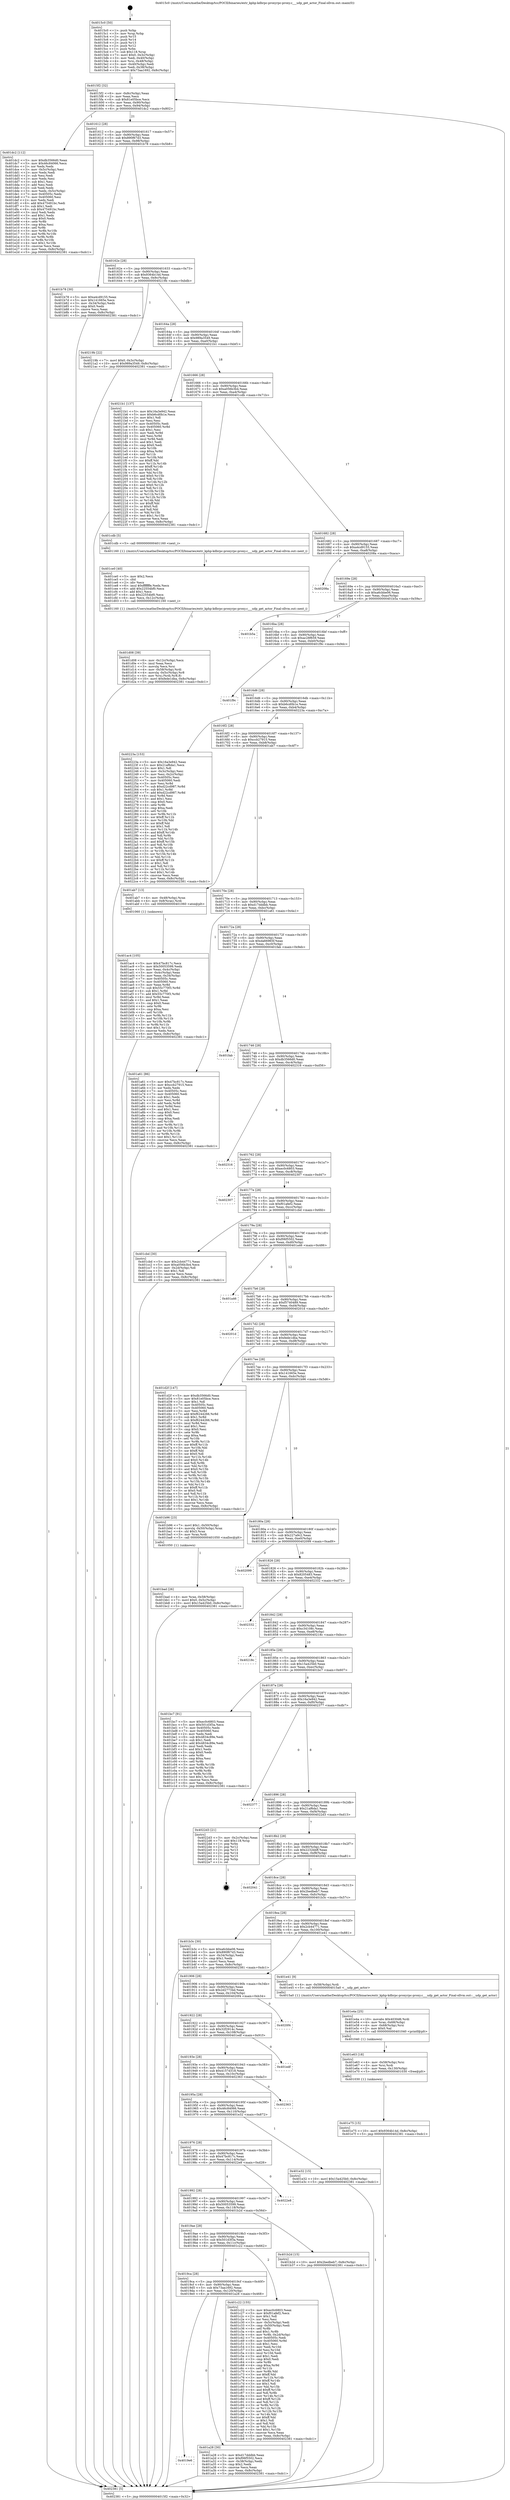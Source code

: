 digraph "0x4015c0" {
  label = "0x4015c0 (/mnt/c/Users/mathe/Desktop/tcc/POCII/binaries/extr_kphp-kdbrpc-proxyrpc-proxy.c___udp_get_actor_Final-ollvm.out::main(0))"
  labelloc = "t"
  node[shape=record]

  Entry [label="",width=0.3,height=0.3,shape=circle,fillcolor=black,style=filled]
  "0x4015f2" [label="{
     0x4015f2 [32]\l
     | [instrs]\l
     &nbsp;&nbsp;0x4015f2 \<+6\>: mov -0x8c(%rbp),%eax\l
     &nbsp;&nbsp;0x4015f8 \<+2\>: mov %eax,%ecx\l
     &nbsp;&nbsp;0x4015fa \<+6\>: sub $0x81e05bce,%ecx\l
     &nbsp;&nbsp;0x401600 \<+6\>: mov %eax,-0x90(%rbp)\l
     &nbsp;&nbsp;0x401606 \<+6\>: mov %ecx,-0x94(%rbp)\l
     &nbsp;&nbsp;0x40160c \<+6\>: je 0000000000401dc2 \<main+0x802\>\l
  }"]
  "0x401dc2" [label="{
     0x401dc2 [112]\l
     | [instrs]\l
     &nbsp;&nbsp;0x401dc2 \<+5\>: mov $0xdb3566d0,%eax\l
     &nbsp;&nbsp;0x401dc7 \<+5\>: mov $0x46c84066,%ecx\l
     &nbsp;&nbsp;0x401dcc \<+2\>: xor %edx,%edx\l
     &nbsp;&nbsp;0x401dce \<+3\>: mov -0x5c(%rbp),%esi\l
     &nbsp;&nbsp;0x401dd1 \<+2\>: mov %edx,%edi\l
     &nbsp;&nbsp;0x401dd3 \<+2\>: sub %esi,%edi\l
     &nbsp;&nbsp;0x401dd5 \<+2\>: mov %edx,%esi\l
     &nbsp;&nbsp;0x401dd7 \<+3\>: sub $0x1,%esi\l
     &nbsp;&nbsp;0x401dda \<+2\>: add %esi,%edi\l
     &nbsp;&nbsp;0x401ddc \<+2\>: sub %edi,%edx\l
     &nbsp;&nbsp;0x401dde \<+3\>: mov %edx,-0x5c(%rbp)\l
     &nbsp;&nbsp;0x401de1 \<+7\>: mov 0x40505c,%edx\l
     &nbsp;&nbsp;0x401de8 \<+7\>: mov 0x405060,%esi\l
     &nbsp;&nbsp;0x401def \<+2\>: mov %edx,%edi\l
     &nbsp;&nbsp;0x401df1 \<+6\>: add $0x475491bc,%edi\l
     &nbsp;&nbsp;0x401df7 \<+3\>: sub $0x1,%edi\l
     &nbsp;&nbsp;0x401dfa \<+6\>: sub $0x475491bc,%edi\l
     &nbsp;&nbsp;0x401e00 \<+3\>: imul %edi,%edx\l
     &nbsp;&nbsp;0x401e03 \<+3\>: and $0x1,%edx\l
     &nbsp;&nbsp;0x401e06 \<+3\>: cmp $0x0,%edx\l
     &nbsp;&nbsp;0x401e09 \<+4\>: sete %r8b\l
     &nbsp;&nbsp;0x401e0d \<+3\>: cmp $0xa,%esi\l
     &nbsp;&nbsp;0x401e10 \<+4\>: setl %r9b\l
     &nbsp;&nbsp;0x401e14 \<+3\>: mov %r8b,%r10b\l
     &nbsp;&nbsp;0x401e17 \<+3\>: and %r9b,%r10b\l
     &nbsp;&nbsp;0x401e1a \<+3\>: xor %r9b,%r8b\l
     &nbsp;&nbsp;0x401e1d \<+3\>: or %r8b,%r10b\l
     &nbsp;&nbsp;0x401e20 \<+4\>: test $0x1,%r10b\l
     &nbsp;&nbsp;0x401e24 \<+3\>: cmovne %ecx,%eax\l
     &nbsp;&nbsp;0x401e27 \<+6\>: mov %eax,-0x8c(%rbp)\l
     &nbsp;&nbsp;0x401e2d \<+5\>: jmp 0000000000402381 \<main+0xdc1\>\l
  }"]
  "0x401612" [label="{
     0x401612 [28]\l
     | [instrs]\l
     &nbsp;&nbsp;0x401612 \<+5\>: jmp 0000000000401617 \<main+0x57\>\l
     &nbsp;&nbsp;0x401617 \<+6\>: mov -0x90(%rbp),%eax\l
     &nbsp;&nbsp;0x40161d \<+5\>: sub $0x890f67d3,%eax\l
     &nbsp;&nbsp;0x401622 \<+6\>: mov %eax,-0x98(%rbp)\l
     &nbsp;&nbsp;0x401628 \<+6\>: je 0000000000401b78 \<main+0x5b8\>\l
  }"]
  Exit [label="",width=0.3,height=0.3,shape=circle,fillcolor=black,style=filled,peripheries=2]
  "0x401b78" [label="{
     0x401b78 [30]\l
     | [instrs]\l
     &nbsp;&nbsp;0x401b78 \<+5\>: mov $0xa4cd9155,%eax\l
     &nbsp;&nbsp;0x401b7d \<+5\>: mov $0x141665e,%ecx\l
     &nbsp;&nbsp;0x401b82 \<+3\>: mov -0x34(%rbp),%edx\l
     &nbsp;&nbsp;0x401b85 \<+3\>: cmp $0x0,%edx\l
     &nbsp;&nbsp;0x401b88 \<+3\>: cmove %ecx,%eax\l
     &nbsp;&nbsp;0x401b8b \<+6\>: mov %eax,-0x8c(%rbp)\l
     &nbsp;&nbsp;0x401b91 \<+5\>: jmp 0000000000402381 \<main+0xdc1\>\l
  }"]
  "0x40162e" [label="{
     0x40162e [28]\l
     | [instrs]\l
     &nbsp;&nbsp;0x40162e \<+5\>: jmp 0000000000401633 \<main+0x73\>\l
     &nbsp;&nbsp;0x401633 \<+6\>: mov -0x90(%rbp),%eax\l
     &nbsp;&nbsp;0x401639 \<+5\>: sub $0x9364b14d,%eax\l
     &nbsp;&nbsp;0x40163e \<+6\>: mov %eax,-0x9c(%rbp)\l
     &nbsp;&nbsp;0x401644 \<+6\>: je 000000000040219b \<main+0xbdb\>\l
  }"]
  "0x401e75" [label="{
     0x401e75 [15]\l
     | [instrs]\l
     &nbsp;&nbsp;0x401e75 \<+10\>: movl $0x9364b14d,-0x8c(%rbp)\l
     &nbsp;&nbsp;0x401e7f \<+5\>: jmp 0000000000402381 \<main+0xdc1\>\l
  }"]
  "0x40219b" [label="{
     0x40219b [22]\l
     | [instrs]\l
     &nbsp;&nbsp;0x40219b \<+7\>: movl $0x0,-0x3c(%rbp)\l
     &nbsp;&nbsp;0x4021a2 \<+10\>: movl $0x989a3549,-0x8c(%rbp)\l
     &nbsp;&nbsp;0x4021ac \<+5\>: jmp 0000000000402381 \<main+0xdc1\>\l
  }"]
  "0x40164a" [label="{
     0x40164a [28]\l
     | [instrs]\l
     &nbsp;&nbsp;0x40164a \<+5\>: jmp 000000000040164f \<main+0x8f\>\l
     &nbsp;&nbsp;0x40164f \<+6\>: mov -0x90(%rbp),%eax\l
     &nbsp;&nbsp;0x401655 \<+5\>: sub $0x989a3549,%eax\l
     &nbsp;&nbsp;0x40165a \<+6\>: mov %eax,-0xa0(%rbp)\l
     &nbsp;&nbsp;0x401660 \<+6\>: je 00000000004021b1 \<main+0xbf1\>\l
  }"]
  "0x401e63" [label="{
     0x401e63 [18]\l
     | [instrs]\l
     &nbsp;&nbsp;0x401e63 \<+4\>: mov -0x58(%rbp),%rsi\l
     &nbsp;&nbsp;0x401e67 \<+3\>: mov %rsi,%rdi\l
     &nbsp;&nbsp;0x401e6a \<+6\>: mov %eax,-0x130(%rbp)\l
     &nbsp;&nbsp;0x401e70 \<+5\>: call 0000000000401030 \<free@plt\>\l
     | [calls]\l
     &nbsp;&nbsp;0x401030 \{1\} (unknown)\l
  }"]
  "0x4021b1" [label="{
     0x4021b1 [137]\l
     | [instrs]\l
     &nbsp;&nbsp;0x4021b1 \<+5\>: mov $0x16a3e942,%eax\l
     &nbsp;&nbsp;0x4021b6 \<+5\>: mov $0xb6cd0b1e,%ecx\l
     &nbsp;&nbsp;0x4021bb \<+2\>: mov $0x1,%dl\l
     &nbsp;&nbsp;0x4021bd \<+2\>: xor %esi,%esi\l
     &nbsp;&nbsp;0x4021bf \<+7\>: mov 0x40505c,%edi\l
     &nbsp;&nbsp;0x4021c6 \<+8\>: mov 0x405060,%r8d\l
     &nbsp;&nbsp;0x4021ce \<+3\>: sub $0x1,%esi\l
     &nbsp;&nbsp;0x4021d1 \<+3\>: mov %edi,%r9d\l
     &nbsp;&nbsp;0x4021d4 \<+3\>: add %esi,%r9d\l
     &nbsp;&nbsp;0x4021d7 \<+4\>: imul %r9d,%edi\l
     &nbsp;&nbsp;0x4021db \<+3\>: and $0x1,%edi\l
     &nbsp;&nbsp;0x4021de \<+3\>: cmp $0x0,%edi\l
     &nbsp;&nbsp;0x4021e1 \<+4\>: sete %r10b\l
     &nbsp;&nbsp;0x4021e5 \<+4\>: cmp $0xa,%r8d\l
     &nbsp;&nbsp;0x4021e9 \<+4\>: setl %r11b\l
     &nbsp;&nbsp;0x4021ed \<+3\>: mov %r10b,%bl\l
     &nbsp;&nbsp;0x4021f0 \<+3\>: xor $0xff,%bl\l
     &nbsp;&nbsp;0x4021f3 \<+3\>: mov %r11b,%r14b\l
     &nbsp;&nbsp;0x4021f6 \<+4\>: xor $0xff,%r14b\l
     &nbsp;&nbsp;0x4021fa \<+3\>: xor $0x0,%dl\l
     &nbsp;&nbsp;0x4021fd \<+3\>: mov %bl,%r15b\l
     &nbsp;&nbsp;0x402200 \<+4\>: and $0x0,%r15b\l
     &nbsp;&nbsp;0x402204 \<+3\>: and %dl,%r10b\l
     &nbsp;&nbsp;0x402207 \<+3\>: mov %r14b,%r12b\l
     &nbsp;&nbsp;0x40220a \<+4\>: and $0x0,%r12b\l
     &nbsp;&nbsp;0x40220e \<+3\>: and %dl,%r11b\l
     &nbsp;&nbsp;0x402211 \<+3\>: or %r10b,%r15b\l
     &nbsp;&nbsp;0x402214 \<+3\>: or %r11b,%r12b\l
     &nbsp;&nbsp;0x402217 \<+3\>: xor %r12b,%r15b\l
     &nbsp;&nbsp;0x40221a \<+3\>: or %r14b,%bl\l
     &nbsp;&nbsp;0x40221d \<+3\>: xor $0xff,%bl\l
     &nbsp;&nbsp;0x402220 \<+3\>: or $0x0,%dl\l
     &nbsp;&nbsp;0x402223 \<+2\>: and %dl,%bl\l
     &nbsp;&nbsp;0x402225 \<+3\>: or %bl,%r15b\l
     &nbsp;&nbsp;0x402228 \<+4\>: test $0x1,%r15b\l
     &nbsp;&nbsp;0x40222c \<+3\>: cmovne %ecx,%eax\l
     &nbsp;&nbsp;0x40222f \<+6\>: mov %eax,-0x8c(%rbp)\l
     &nbsp;&nbsp;0x402235 \<+5\>: jmp 0000000000402381 \<main+0xdc1\>\l
  }"]
  "0x401666" [label="{
     0x401666 [28]\l
     | [instrs]\l
     &nbsp;&nbsp;0x401666 \<+5\>: jmp 000000000040166b \<main+0xab\>\l
     &nbsp;&nbsp;0x40166b \<+6\>: mov -0x90(%rbp),%eax\l
     &nbsp;&nbsp;0x401671 \<+5\>: sub $0xa056b3b4,%eax\l
     &nbsp;&nbsp;0x401676 \<+6\>: mov %eax,-0xa4(%rbp)\l
     &nbsp;&nbsp;0x40167c \<+6\>: je 0000000000401cdb \<main+0x71b\>\l
  }"]
  "0x401e4a" [label="{
     0x401e4a [25]\l
     | [instrs]\l
     &nbsp;&nbsp;0x401e4a \<+10\>: movabs $0x4030d6,%rdi\l
     &nbsp;&nbsp;0x401e54 \<+4\>: mov %rax,-0x68(%rbp)\l
     &nbsp;&nbsp;0x401e58 \<+4\>: mov -0x68(%rbp),%rsi\l
     &nbsp;&nbsp;0x401e5c \<+2\>: mov $0x0,%al\l
     &nbsp;&nbsp;0x401e5e \<+5\>: call 0000000000401040 \<printf@plt\>\l
     | [calls]\l
     &nbsp;&nbsp;0x401040 \{1\} (unknown)\l
  }"]
  "0x401cdb" [label="{
     0x401cdb [5]\l
     | [instrs]\l
     &nbsp;&nbsp;0x401cdb \<+5\>: call 0000000000401160 \<next_i\>\l
     | [calls]\l
     &nbsp;&nbsp;0x401160 \{1\} (/mnt/c/Users/mathe/Desktop/tcc/POCII/binaries/extr_kphp-kdbrpc-proxyrpc-proxy.c___udp_get_actor_Final-ollvm.out::next_i)\l
  }"]
  "0x401682" [label="{
     0x401682 [28]\l
     | [instrs]\l
     &nbsp;&nbsp;0x401682 \<+5\>: jmp 0000000000401687 \<main+0xc7\>\l
     &nbsp;&nbsp;0x401687 \<+6\>: mov -0x90(%rbp),%eax\l
     &nbsp;&nbsp;0x40168d \<+5\>: sub $0xa4cd9155,%eax\l
     &nbsp;&nbsp;0x401692 \<+6\>: mov %eax,-0xa8(%rbp)\l
     &nbsp;&nbsp;0x401698 \<+6\>: je 000000000040208a \<main+0xaca\>\l
  }"]
  "0x401d08" [label="{
     0x401d08 [39]\l
     | [instrs]\l
     &nbsp;&nbsp;0x401d08 \<+6\>: mov -0x12c(%rbp),%ecx\l
     &nbsp;&nbsp;0x401d0e \<+3\>: imul %eax,%ecx\l
     &nbsp;&nbsp;0x401d11 \<+3\>: movslq %ecx,%rsi\l
     &nbsp;&nbsp;0x401d14 \<+4\>: mov -0x58(%rbp),%rdi\l
     &nbsp;&nbsp;0x401d18 \<+4\>: movslq -0x5c(%rbp),%r8\l
     &nbsp;&nbsp;0x401d1c \<+4\>: mov %rsi,(%rdi,%r8,8)\l
     &nbsp;&nbsp;0x401d20 \<+10\>: movl $0xfede1dba,-0x8c(%rbp)\l
     &nbsp;&nbsp;0x401d2a \<+5\>: jmp 0000000000402381 \<main+0xdc1\>\l
  }"]
  "0x40208a" [label="{
     0x40208a\l
  }", style=dashed]
  "0x40169e" [label="{
     0x40169e [28]\l
     | [instrs]\l
     &nbsp;&nbsp;0x40169e \<+5\>: jmp 00000000004016a3 \<main+0xe3\>\l
     &nbsp;&nbsp;0x4016a3 \<+6\>: mov -0x90(%rbp),%eax\l
     &nbsp;&nbsp;0x4016a9 \<+5\>: sub $0xa6cbbe06,%eax\l
     &nbsp;&nbsp;0x4016ae \<+6\>: mov %eax,-0xac(%rbp)\l
     &nbsp;&nbsp;0x4016b4 \<+6\>: je 0000000000401b5a \<main+0x59a\>\l
  }"]
  "0x401ce0" [label="{
     0x401ce0 [40]\l
     | [instrs]\l
     &nbsp;&nbsp;0x401ce0 \<+5\>: mov $0x2,%ecx\l
     &nbsp;&nbsp;0x401ce5 \<+1\>: cltd\l
     &nbsp;&nbsp;0x401ce6 \<+2\>: idiv %ecx\l
     &nbsp;&nbsp;0x401ce8 \<+6\>: imul $0xfffffffe,%edx,%ecx\l
     &nbsp;&nbsp;0x401cee \<+6\>: add $0x22554bf0,%ecx\l
     &nbsp;&nbsp;0x401cf4 \<+3\>: add $0x1,%ecx\l
     &nbsp;&nbsp;0x401cf7 \<+6\>: sub $0x22554bf0,%ecx\l
     &nbsp;&nbsp;0x401cfd \<+6\>: mov %ecx,-0x12c(%rbp)\l
     &nbsp;&nbsp;0x401d03 \<+5\>: call 0000000000401160 \<next_i\>\l
     | [calls]\l
     &nbsp;&nbsp;0x401160 \{1\} (/mnt/c/Users/mathe/Desktop/tcc/POCII/binaries/extr_kphp-kdbrpc-proxyrpc-proxy.c___udp_get_actor_Final-ollvm.out::next_i)\l
  }"]
  "0x401b5a" [label="{
     0x401b5a\l
  }", style=dashed]
  "0x4016ba" [label="{
     0x4016ba [28]\l
     | [instrs]\l
     &nbsp;&nbsp;0x4016ba \<+5\>: jmp 00000000004016bf \<main+0xff\>\l
     &nbsp;&nbsp;0x4016bf \<+6\>: mov -0x90(%rbp),%eax\l
     &nbsp;&nbsp;0x4016c5 \<+5\>: sub $0xac28f659,%eax\l
     &nbsp;&nbsp;0x4016ca \<+6\>: mov %eax,-0xb0(%rbp)\l
     &nbsp;&nbsp;0x4016d0 \<+6\>: je 0000000000401f9c \<main+0x9dc\>\l
  }"]
  "0x401bad" [label="{
     0x401bad [26]\l
     | [instrs]\l
     &nbsp;&nbsp;0x401bad \<+4\>: mov %rax,-0x58(%rbp)\l
     &nbsp;&nbsp;0x401bb1 \<+7\>: movl $0x0,-0x5c(%rbp)\l
     &nbsp;&nbsp;0x401bb8 \<+10\>: movl $0x15a425b0,-0x8c(%rbp)\l
     &nbsp;&nbsp;0x401bc2 \<+5\>: jmp 0000000000402381 \<main+0xdc1\>\l
  }"]
  "0x401f9c" [label="{
     0x401f9c\l
  }", style=dashed]
  "0x4016d6" [label="{
     0x4016d6 [28]\l
     | [instrs]\l
     &nbsp;&nbsp;0x4016d6 \<+5\>: jmp 00000000004016db \<main+0x11b\>\l
     &nbsp;&nbsp;0x4016db \<+6\>: mov -0x90(%rbp),%eax\l
     &nbsp;&nbsp;0x4016e1 \<+5\>: sub $0xb6cd0b1e,%eax\l
     &nbsp;&nbsp;0x4016e6 \<+6\>: mov %eax,-0xb4(%rbp)\l
     &nbsp;&nbsp;0x4016ec \<+6\>: je 000000000040223a \<main+0xc7a\>\l
  }"]
  "0x401ac4" [label="{
     0x401ac4 [105]\l
     | [instrs]\l
     &nbsp;&nbsp;0x401ac4 \<+5\>: mov $0x47bc817c,%ecx\l
     &nbsp;&nbsp;0x401ac9 \<+5\>: mov $0x50053599,%edx\l
     &nbsp;&nbsp;0x401ace \<+3\>: mov %eax,-0x4c(%rbp)\l
     &nbsp;&nbsp;0x401ad1 \<+3\>: mov -0x4c(%rbp),%eax\l
     &nbsp;&nbsp;0x401ad4 \<+3\>: mov %eax,-0x34(%rbp)\l
     &nbsp;&nbsp;0x401ad7 \<+7\>: mov 0x40505c,%eax\l
     &nbsp;&nbsp;0x401ade \<+7\>: mov 0x405060,%esi\l
     &nbsp;&nbsp;0x401ae5 \<+3\>: mov %eax,%r8d\l
     &nbsp;&nbsp;0x401ae8 \<+7\>: sub $0x55c770f3,%r8d\l
     &nbsp;&nbsp;0x401aef \<+4\>: sub $0x1,%r8d\l
     &nbsp;&nbsp;0x401af3 \<+7\>: add $0x55c770f3,%r8d\l
     &nbsp;&nbsp;0x401afa \<+4\>: imul %r8d,%eax\l
     &nbsp;&nbsp;0x401afe \<+3\>: and $0x1,%eax\l
     &nbsp;&nbsp;0x401b01 \<+3\>: cmp $0x0,%eax\l
     &nbsp;&nbsp;0x401b04 \<+4\>: sete %r9b\l
     &nbsp;&nbsp;0x401b08 \<+3\>: cmp $0xa,%esi\l
     &nbsp;&nbsp;0x401b0b \<+4\>: setl %r10b\l
     &nbsp;&nbsp;0x401b0f \<+3\>: mov %r9b,%r11b\l
     &nbsp;&nbsp;0x401b12 \<+3\>: and %r10b,%r11b\l
     &nbsp;&nbsp;0x401b15 \<+3\>: xor %r10b,%r9b\l
     &nbsp;&nbsp;0x401b18 \<+3\>: or %r9b,%r11b\l
     &nbsp;&nbsp;0x401b1b \<+4\>: test $0x1,%r11b\l
     &nbsp;&nbsp;0x401b1f \<+3\>: cmovne %edx,%ecx\l
     &nbsp;&nbsp;0x401b22 \<+6\>: mov %ecx,-0x8c(%rbp)\l
     &nbsp;&nbsp;0x401b28 \<+5\>: jmp 0000000000402381 \<main+0xdc1\>\l
  }"]
  "0x40223a" [label="{
     0x40223a [153]\l
     | [instrs]\l
     &nbsp;&nbsp;0x40223a \<+5\>: mov $0x16a3e942,%eax\l
     &nbsp;&nbsp;0x40223f \<+5\>: mov $0x21af6da1,%ecx\l
     &nbsp;&nbsp;0x402244 \<+2\>: mov $0x1,%dl\l
     &nbsp;&nbsp;0x402246 \<+3\>: mov -0x3c(%rbp),%esi\l
     &nbsp;&nbsp;0x402249 \<+3\>: mov %esi,-0x2c(%rbp)\l
     &nbsp;&nbsp;0x40224c \<+7\>: mov 0x40505c,%esi\l
     &nbsp;&nbsp;0x402253 \<+7\>: mov 0x405060,%edi\l
     &nbsp;&nbsp;0x40225a \<+3\>: mov %esi,%r8d\l
     &nbsp;&nbsp;0x40225d \<+7\>: sub $0xd22cd987,%r8d\l
     &nbsp;&nbsp;0x402264 \<+4\>: sub $0x1,%r8d\l
     &nbsp;&nbsp;0x402268 \<+7\>: add $0xd22cd987,%r8d\l
     &nbsp;&nbsp;0x40226f \<+4\>: imul %r8d,%esi\l
     &nbsp;&nbsp;0x402273 \<+3\>: and $0x1,%esi\l
     &nbsp;&nbsp;0x402276 \<+3\>: cmp $0x0,%esi\l
     &nbsp;&nbsp;0x402279 \<+4\>: sete %r9b\l
     &nbsp;&nbsp;0x40227d \<+3\>: cmp $0xa,%edi\l
     &nbsp;&nbsp;0x402280 \<+4\>: setl %r10b\l
     &nbsp;&nbsp;0x402284 \<+3\>: mov %r9b,%r11b\l
     &nbsp;&nbsp;0x402287 \<+4\>: xor $0xff,%r11b\l
     &nbsp;&nbsp;0x40228b \<+3\>: mov %r10b,%bl\l
     &nbsp;&nbsp;0x40228e \<+3\>: xor $0xff,%bl\l
     &nbsp;&nbsp;0x402291 \<+3\>: xor $0x1,%dl\l
     &nbsp;&nbsp;0x402294 \<+3\>: mov %r11b,%r14b\l
     &nbsp;&nbsp;0x402297 \<+4\>: and $0xff,%r14b\l
     &nbsp;&nbsp;0x40229b \<+3\>: and %dl,%r9b\l
     &nbsp;&nbsp;0x40229e \<+3\>: mov %bl,%r15b\l
     &nbsp;&nbsp;0x4022a1 \<+4\>: and $0xff,%r15b\l
     &nbsp;&nbsp;0x4022a5 \<+3\>: and %dl,%r10b\l
     &nbsp;&nbsp;0x4022a8 \<+3\>: or %r9b,%r14b\l
     &nbsp;&nbsp;0x4022ab \<+3\>: or %r10b,%r15b\l
     &nbsp;&nbsp;0x4022ae \<+3\>: xor %r15b,%r14b\l
     &nbsp;&nbsp;0x4022b1 \<+3\>: or %bl,%r11b\l
     &nbsp;&nbsp;0x4022b4 \<+4\>: xor $0xff,%r11b\l
     &nbsp;&nbsp;0x4022b8 \<+3\>: or $0x1,%dl\l
     &nbsp;&nbsp;0x4022bb \<+3\>: and %dl,%r11b\l
     &nbsp;&nbsp;0x4022be \<+3\>: or %r11b,%r14b\l
     &nbsp;&nbsp;0x4022c1 \<+4\>: test $0x1,%r14b\l
     &nbsp;&nbsp;0x4022c5 \<+3\>: cmovne %ecx,%eax\l
     &nbsp;&nbsp;0x4022c8 \<+6\>: mov %eax,-0x8c(%rbp)\l
     &nbsp;&nbsp;0x4022ce \<+5\>: jmp 0000000000402381 \<main+0xdc1\>\l
  }"]
  "0x4016f2" [label="{
     0x4016f2 [28]\l
     | [instrs]\l
     &nbsp;&nbsp;0x4016f2 \<+5\>: jmp 00000000004016f7 \<main+0x137\>\l
     &nbsp;&nbsp;0x4016f7 \<+6\>: mov -0x90(%rbp),%eax\l
     &nbsp;&nbsp;0x4016fd \<+5\>: sub $0xccb27915,%eax\l
     &nbsp;&nbsp;0x401702 \<+6\>: mov %eax,-0xb8(%rbp)\l
     &nbsp;&nbsp;0x401708 \<+6\>: je 0000000000401ab7 \<main+0x4f7\>\l
  }"]
  "0x4015c0" [label="{
     0x4015c0 [50]\l
     | [instrs]\l
     &nbsp;&nbsp;0x4015c0 \<+1\>: push %rbp\l
     &nbsp;&nbsp;0x4015c1 \<+3\>: mov %rsp,%rbp\l
     &nbsp;&nbsp;0x4015c4 \<+2\>: push %r15\l
     &nbsp;&nbsp;0x4015c6 \<+2\>: push %r14\l
     &nbsp;&nbsp;0x4015c8 \<+2\>: push %r13\l
     &nbsp;&nbsp;0x4015ca \<+2\>: push %r12\l
     &nbsp;&nbsp;0x4015cc \<+1\>: push %rbx\l
     &nbsp;&nbsp;0x4015cd \<+7\>: sub $0x118,%rsp\l
     &nbsp;&nbsp;0x4015d4 \<+7\>: movl $0x0,-0x3c(%rbp)\l
     &nbsp;&nbsp;0x4015db \<+3\>: mov %edi,-0x40(%rbp)\l
     &nbsp;&nbsp;0x4015de \<+4\>: mov %rsi,-0x48(%rbp)\l
     &nbsp;&nbsp;0x4015e2 \<+3\>: mov -0x40(%rbp),%edi\l
     &nbsp;&nbsp;0x4015e5 \<+3\>: mov %edi,-0x38(%rbp)\l
     &nbsp;&nbsp;0x4015e8 \<+10\>: movl $0x73aa1692,-0x8c(%rbp)\l
  }"]
  "0x401ab7" [label="{
     0x401ab7 [13]\l
     | [instrs]\l
     &nbsp;&nbsp;0x401ab7 \<+4\>: mov -0x48(%rbp),%rax\l
     &nbsp;&nbsp;0x401abb \<+4\>: mov 0x8(%rax),%rdi\l
     &nbsp;&nbsp;0x401abf \<+5\>: call 0000000000401060 \<atoi@plt\>\l
     | [calls]\l
     &nbsp;&nbsp;0x401060 \{1\} (unknown)\l
  }"]
  "0x40170e" [label="{
     0x40170e [28]\l
     | [instrs]\l
     &nbsp;&nbsp;0x40170e \<+5\>: jmp 0000000000401713 \<main+0x153\>\l
     &nbsp;&nbsp;0x401713 \<+6\>: mov -0x90(%rbp),%eax\l
     &nbsp;&nbsp;0x401719 \<+5\>: sub $0xd17dddbb,%eax\l
     &nbsp;&nbsp;0x40171e \<+6\>: mov %eax,-0xbc(%rbp)\l
     &nbsp;&nbsp;0x401724 \<+6\>: je 0000000000401a61 \<main+0x4a1\>\l
  }"]
  "0x402381" [label="{
     0x402381 [5]\l
     | [instrs]\l
     &nbsp;&nbsp;0x402381 \<+5\>: jmp 00000000004015f2 \<main+0x32\>\l
  }"]
  "0x401a61" [label="{
     0x401a61 [86]\l
     | [instrs]\l
     &nbsp;&nbsp;0x401a61 \<+5\>: mov $0x47bc817c,%eax\l
     &nbsp;&nbsp;0x401a66 \<+5\>: mov $0xccb27915,%ecx\l
     &nbsp;&nbsp;0x401a6b \<+2\>: xor %edx,%edx\l
     &nbsp;&nbsp;0x401a6d \<+7\>: mov 0x40505c,%esi\l
     &nbsp;&nbsp;0x401a74 \<+7\>: mov 0x405060,%edi\l
     &nbsp;&nbsp;0x401a7b \<+3\>: sub $0x1,%edx\l
     &nbsp;&nbsp;0x401a7e \<+3\>: mov %esi,%r8d\l
     &nbsp;&nbsp;0x401a81 \<+3\>: add %edx,%r8d\l
     &nbsp;&nbsp;0x401a84 \<+4\>: imul %r8d,%esi\l
     &nbsp;&nbsp;0x401a88 \<+3\>: and $0x1,%esi\l
     &nbsp;&nbsp;0x401a8b \<+3\>: cmp $0x0,%esi\l
     &nbsp;&nbsp;0x401a8e \<+4\>: sete %r9b\l
     &nbsp;&nbsp;0x401a92 \<+3\>: cmp $0xa,%edi\l
     &nbsp;&nbsp;0x401a95 \<+4\>: setl %r10b\l
     &nbsp;&nbsp;0x401a99 \<+3\>: mov %r9b,%r11b\l
     &nbsp;&nbsp;0x401a9c \<+3\>: and %r10b,%r11b\l
     &nbsp;&nbsp;0x401a9f \<+3\>: xor %r10b,%r9b\l
     &nbsp;&nbsp;0x401aa2 \<+3\>: or %r9b,%r11b\l
     &nbsp;&nbsp;0x401aa5 \<+4\>: test $0x1,%r11b\l
     &nbsp;&nbsp;0x401aa9 \<+3\>: cmovne %ecx,%eax\l
     &nbsp;&nbsp;0x401aac \<+6\>: mov %eax,-0x8c(%rbp)\l
     &nbsp;&nbsp;0x401ab2 \<+5\>: jmp 0000000000402381 \<main+0xdc1\>\l
  }"]
  "0x40172a" [label="{
     0x40172a [28]\l
     | [instrs]\l
     &nbsp;&nbsp;0x40172a \<+5\>: jmp 000000000040172f \<main+0x16f\>\l
     &nbsp;&nbsp;0x40172f \<+6\>: mov -0x90(%rbp),%eax\l
     &nbsp;&nbsp;0x401735 \<+5\>: sub $0xda66965f,%eax\l
     &nbsp;&nbsp;0x40173a \<+6\>: mov %eax,-0xc0(%rbp)\l
     &nbsp;&nbsp;0x401740 \<+6\>: je 0000000000401fab \<main+0x9eb\>\l
  }"]
  "0x4019e6" [label="{
     0x4019e6\l
  }", style=dashed]
  "0x401fab" [label="{
     0x401fab\l
  }", style=dashed]
  "0x401746" [label="{
     0x401746 [28]\l
     | [instrs]\l
     &nbsp;&nbsp;0x401746 \<+5\>: jmp 000000000040174b \<main+0x18b\>\l
     &nbsp;&nbsp;0x40174b \<+6\>: mov -0x90(%rbp),%eax\l
     &nbsp;&nbsp;0x401751 \<+5\>: sub $0xdb3566d0,%eax\l
     &nbsp;&nbsp;0x401756 \<+6\>: mov %eax,-0xc4(%rbp)\l
     &nbsp;&nbsp;0x40175c \<+6\>: je 0000000000402316 \<main+0xd56\>\l
  }"]
  "0x401a28" [label="{
     0x401a28 [30]\l
     | [instrs]\l
     &nbsp;&nbsp;0x401a28 \<+5\>: mov $0xd17dddbb,%eax\l
     &nbsp;&nbsp;0x401a2d \<+5\>: mov $0xf06f5502,%ecx\l
     &nbsp;&nbsp;0x401a32 \<+3\>: mov -0x38(%rbp),%edx\l
     &nbsp;&nbsp;0x401a35 \<+3\>: cmp $0x2,%edx\l
     &nbsp;&nbsp;0x401a38 \<+3\>: cmovne %ecx,%eax\l
     &nbsp;&nbsp;0x401a3b \<+6\>: mov %eax,-0x8c(%rbp)\l
     &nbsp;&nbsp;0x401a41 \<+5\>: jmp 0000000000402381 \<main+0xdc1\>\l
  }"]
  "0x402316" [label="{
     0x402316\l
  }", style=dashed]
  "0x401762" [label="{
     0x401762 [28]\l
     | [instrs]\l
     &nbsp;&nbsp;0x401762 \<+5\>: jmp 0000000000401767 \<main+0x1a7\>\l
     &nbsp;&nbsp;0x401767 \<+6\>: mov -0x90(%rbp),%eax\l
     &nbsp;&nbsp;0x40176d \<+5\>: sub $0xec0c6803,%eax\l
     &nbsp;&nbsp;0x401772 \<+6\>: mov %eax,-0xc8(%rbp)\l
     &nbsp;&nbsp;0x401778 \<+6\>: je 0000000000402307 \<main+0xd47\>\l
  }"]
  "0x4019ca" [label="{
     0x4019ca [28]\l
     | [instrs]\l
     &nbsp;&nbsp;0x4019ca \<+5\>: jmp 00000000004019cf \<main+0x40f\>\l
     &nbsp;&nbsp;0x4019cf \<+6\>: mov -0x90(%rbp),%eax\l
     &nbsp;&nbsp;0x4019d5 \<+5\>: sub $0x73aa1692,%eax\l
     &nbsp;&nbsp;0x4019da \<+6\>: mov %eax,-0x120(%rbp)\l
     &nbsp;&nbsp;0x4019e0 \<+6\>: je 0000000000401a28 \<main+0x468\>\l
  }"]
  "0x402307" [label="{
     0x402307\l
  }", style=dashed]
  "0x40177e" [label="{
     0x40177e [28]\l
     | [instrs]\l
     &nbsp;&nbsp;0x40177e \<+5\>: jmp 0000000000401783 \<main+0x1c3\>\l
     &nbsp;&nbsp;0x401783 \<+6\>: mov -0x90(%rbp),%eax\l
     &nbsp;&nbsp;0x401789 \<+5\>: sub $0xf01afef2,%eax\l
     &nbsp;&nbsp;0x40178e \<+6\>: mov %eax,-0xcc(%rbp)\l
     &nbsp;&nbsp;0x401794 \<+6\>: je 0000000000401cbd \<main+0x6fd\>\l
  }"]
  "0x401c22" [label="{
     0x401c22 [155]\l
     | [instrs]\l
     &nbsp;&nbsp;0x401c22 \<+5\>: mov $0xec0c6803,%eax\l
     &nbsp;&nbsp;0x401c27 \<+5\>: mov $0xf01afef2,%ecx\l
     &nbsp;&nbsp;0x401c2c \<+2\>: mov $0x1,%dl\l
     &nbsp;&nbsp;0x401c2e \<+2\>: xor %esi,%esi\l
     &nbsp;&nbsp;0x401c30 \<+3\>: mov -0x5c(%rbp),%edi\l
     &nbsp;&nbsp;0x401c33 \<+3\>: cmp -0x50(%rbp),%edi\l
     &nbsp;&nbsp;0x401c36 \<+4\>: setl %r8b\l
     &nbsp;&nbsp;0x401c3a \<+4\>: and $0x1,%r8b\l
     &nbsp;&nbsp;0x401c3e \<+4\>: mov %r8b,-0x2d(%rbp)\l
     &nbsp;&nbsp;0x401c42 \<+7\>: mov 0x40505c,%edi\l
     &nbsp;&nbsp;0x401c49 \<+8\>: mov 0x405060,%r9d\l
     &nbsp;&nbsp;0x401c51 \<+3\>: sub $0x1,%esi\l
     &nbsp;&nbsp;0x401c54 \<+3\>: mov %edi,%r10d\l
     &nbsp;&nbsp;0x401c57 \<+3\>: add %esi,%r10d\l
     &nbsp;&nbsp;0x401c5a \<+4\>: imul %r10d,%edi\l
     &nbsp;&nbsp;0x401c5e \<+3\>: and $0x1,%edi\l
     &nbsp;&nbsp;0x401c61 \<+3\>: cmp $0x0,%edi\l
     &nbsp;&nbsp;0x401c64 \<+4\>: sete %r8b\l
     &nbsp;&nbsp;0x401c68 \<+4\>: cmp $0xa,%r9d\l
     &nbsp;&nbsp;0x401c6c \<+4\>: setl %r11b\l
     &nbsp;&nbsp;0x401c70 \<+3\>: mov %r8b,%bl\l
     &nbsp;&nbsp;0x401c73 \<+3\>: xor $0xff,%bl\l
     &nbsp;&nbsp;0x401c76 \<+3\>: mov %r11b,%r14b\l
     &nbsp;&nbsp;0x401c79 \<+4\>: xor $0xff,%r14b\l
     &nbsp;&nbsp;0x401c7d \<+3\>: xor $0x1,%dl\l
     &nbsp;&nbsp;0x401c80 \<+3\>: mov %bl,%r15b\l
     &nbsp;&nbsp;0x401c83 \<+4\>: and $0xff,%r15b\l
     &nbsp;&nbsp;0x401c87 \<+3\>: and %dl,%r8b\l
     &nbsp;&nbsp;0x401c8a \<+3\>: mov %r14b,%r12b\l
     &nbsp;&nbsp;0x401c8d \<+4\>: and $0xff,%r12b\l
     &nbsp;&nbsp;0x401c91 \<+3\>: and %dl,%r11b\l
     &nbsp;&nbsp;0x401c94 \<+3\>: or %r8b,%r15b\l
     &nbsp;&nbsp;0x401c97 \<+3\>: or %r11b,%r12b\l
     &nbsp;&nbsp;0x401c9a \<+3\>: xor %r12b,%r15b\l
     &nbsp;&nbsp;0x401c9d \<+3\>: or %r14b,%bl\l
     &nbsp;&nbsp;0x401ca0 \<+3\>: xor $0xff,%bl\l
     &nbsp;&nbsp;0x401ca3 \<+3\>: or $0x1,%dl\l
     &nbsp;&nbsp;0x401ca6 \<+2\>: and %dl,%bl\l
     &nbsp;&nbsp;0x401ca8 \<+3\>: or %bl,%r15b\l
     &nbsp;&nbsp;0x401cab \<+4\>: test $0x1,%r15b\l
     &nbsp;&nbsp;0x401caf \<+3\>: cmovne %ecx,%eax\l
     &nbsp;&nbsp;0x401cb2 \<+6\>: mov %eax,-0x8c(%rbp)\l
     &nbsp;&nbsp;0x401cb8 \<+5\>: jmp 0000000000402381 \<main+0xdc1\>\l
  }"]
  "0x401cbd" [label="{
     0x401cbd [30]\l
     | [instrs]\l
     &nbsp;&nbsp;0x401cbd \<+5\>: mov $0x2cb44771,%eax\l
     &nbsp;&nbsp;0x401cc2 \<+5\>: mov $0xa056b3b4,%ecx\l
     &nbsp;&nbsp;0x401cc7 \<+3\>: mov -0x2d(%rbp),%dl\l
     &nbsp;&nbsp;0x401cca \<+3\>: test $0x1,%dl\l
     &nbsp;&nbsp;0x401ccd \<+3\>: cmovne %ecx,%eax\l
     &nbsp;&nbsp;0x401cd0 \<+6\>: mov %eax,-0x8c(%rbp)\l
     &nbsp;&nbsp;0x401cd6 \<+5\>: jmp 0000000000402381 \<main+0xdc1\>\l
  }"]
  "0x40179a" [label="{
     0x40179a [28]\l
     | [instrs]\l
     &nbsp;&nbsp;0x40179a \<+5\>: jmp 000000000040179f \<main+0x1df\>\l
     &nbsp;&nbsp;0x40179f \<+6\>: mov -0x90(%rbp),%eax\l
     &nbsp;&nbsp;0x4017a5 \<+5\>: sub $0xf06f5502,%eax\l
     &nbsp;&nbsp;0x4017aa \<+6\>: mov %eax,-0xd0(%rbp)\l
     &nbsp;&nbsp;0x4017b0 \<+6\>: je 0000000000401a46 \<main+0x486\>\l
  }"]
  "0x4019ae" [label="{
     0x4019ae [28]\l
     | [instrs]\l
     &nbsp;&nbsp;0x4019ae \<+5\>: jmp 00000000004019b3 \<main+0x3f3\>\l
     &nbsp;&nbsp;0x4019b3 \<+6\>: mov -0x90(%rbp),%eax\l
     &nbsp;&nbsp;0x4019b9 \<+5\>: sub $0x501d3f3a,%eax\l
     &nbsp;&nbsp;0x4019be \<+6\>: mov %eax,-0x11c(%rbp)\l
     &nbsp;&nbsp;0x4019c4 \<+6\>: je 0000000000401c22 \<main+0x662\>\l
  }"]
  "0x401a46" [label="{
     0x401a46\l
  }", style=dashed]
  "0x4017b6" [label="{
     0x4017b6 [28]\l
     | [instrs]\l
     &nbsp;&nbsp;0x4017b6 \<+5\>: jmp 00000000004017bb \<main+0x1fb\>\l
     &nbsp;&nbsp;0x4017bb \<+6\>: mov -0x90(%rbp),%eax\l
     &nbsp;&nbsp;0x4017c1 \<+5\>: sub $0xf5740489,%eax\l
     &nbsp;&nbsp;0x4017c6 \<+6\>: mov %eax,-0xd4(%rbp)\l
     &nbsp;&nbsp;0x4017cc \<+6\>: je 000000000040201d \<main+0xa5d\>\l
  }"]
  "0x401b2d" [label="{
     0x401b2d [15]\l
     | [instrs]\l
     &nbsp;&nbsp;0x401b2d \<+10\>: movl $0x2bedbeb7,-0x8c(%rbp)\l
     &nbsp;&nbsp;0x401b37 \<+5\>: jmp 0000000000402381 \<main+0xdc1\>\l
  }"]
  "0x40201d" [label="{
     0x40201d\l
  }", style=dashed]
  "0x4017d2" [label="{
     0x4017d2 [28]\l
     | [instrs]\l
     &nbsp;&nbsp;0x4017d2 \<+5\>: jmp 00000000004017d7 \<main+0x217\>\l
     &nbsp;&nbsp;0x4017d7 \<+6\>: mov -0x90(%rbp),%eax\l
     &nbsp;&nbsp;0x4017dd \<+5\>: sub $0xfede1dba,%eax\l
     &nbsp;&nbsp;0x4017e2 \<+6\>: mov %eax,-0xd8(%rbp)\l
     &nbsp;&nbsp;0x4017e8 \<+6\>: je 0000000000401d2f \<main+0x76f\>\l
  }"]
  "0x401992" [label="{
     0x401992 [28]\l
     | [instrs]\l
     &nbsp;&nbsp;0x401992 \<+5\>: jmp 0000000000401997 \<main+0x3d7\>\l
     &nbsp;&nbsp;0x401997 \<+6\>: mov -0x90(%rbp),%eax\l
     &nbsp;&nbsp;0x40199d \<+5\>: sub $0x50053599,%eax\l
     &nbsp;&nbsp;0x4019a2 \<+6\>: mov %eax,-0x118(%rbp)\l
     &nbsp;&nbsp;0x4019a8 \<+6\>: je 0000000000401b2d \<main+0x56d\>\l
  }"]
  "0x401d2f" [label="{
     0x401d2f [147]\l
     | [instrs]\l
     &nbsp;&nbsp;0x401d2f \<+5\>: mov $0xdb3566d0,%eax\l
     &nbsp;&nbsp;0x401d34 \<+5\>: mov $0x81e05bce,%ecx\l
     &nbsp;&nbsp;0x401d39 \<+2\>: mov $0x1,%dl\l
     &nbsp;&nbsp;0x401d3b \<+7\>: mov 0x40505c,%esi\l
     &nbsp;&nbsp;0x401d42 \<+7\>: mov 0x405060,%edi\l
     &nbsp;&nbsp;0x401d49 \<+3\>: mov %esi,%r8d\l
     &nbsp;&nbsp;0x401d4c \<+7\>: add $0xf6244266,%r8d\l
     &nbsp;&nbsp;0x401d53 \<+4\>: sub $0x1,%r8d\l
     &nbsp;&nbsp;0x401d57 \<+7\>: sub $0xf6244266,%r8d\l
     &nbsp;&nbsp;0x401d5e \<+4\>: imul %r8d,%esi\l
     &nbsp;&nbsp;0x401d62 \<+3\>: and $0x1,%esi\l
     &nbsp;&nbsp;0x401d65 \<+3\>: cmp $0x0,%esi\l
     &nbsp;&nbsp;0x401d68 \<+4\>: sete %r9b\l
     &nbsp;&nbsp;0x401d6c \<+3\>: cmp $0xa,%edi\l
     &nbsp;&nbsp;0x401d6f \<+4\>: setl %r10b\l
     &nbsp;&nbsp;0x401d73 \<+3\>: mov %r9b,%r11b\l
     &nbsp;&nbsp;0x401d76 \<+4\>: xor $0xff,%r11b\l
     &nbsp;&nbsp;0x401d7a \<+3\>: mov %r10b,%bl\l
     &nbsp;&nbsp;0x401d7d \<+3\>: xor $0xff,%bl\l
     &nbsp;&nbsp;0x401d80 \<+3\>: xor $0x0,%dl\l
     &nbsp;&nbsp;0x401d83 \<+3\>: mov %r11b,%r14b\l
     &nbsp;&nbsp;0x401d86 \<+4\>: and $0x0,%r14b\l
     &nbsp;&nbsp;0x401d8a \<+3\>: and %dl,%r9b\l
     &nbsp;&nbsp;0x401d8d \<+3\>: mov %bl,%r15b\l
     &nbsp;&nbsp;0x401d90 \<+4\>: and $0x0,%r15b\l
     &nbsp;&nbsp;0x401d94 \<+3\>: and %dl,%r10b\l
     &nbsp;&nbsp;0x401d97 \<+3\>: or %r9b,%r14b\l
     &nbsp;&nbsp;0x401d9a \<+3\>: or %r10b,%r15b\l
     &nbsp;&nbsp;0x401d9d \<+3\>: xor %r15b,%r14b\l
     &nbsp;&nbsp;0x401da0 \<+3\>: or %bl,%r11b\l
     &nbsp;&nbsp;0x401da3 \<+4\>: xor $0xff,%r11b\l
     &nbsp;&nbsp;0x401da7 \<+3\>: or $0x0,%dl\l
     &nbsp;&nbsp;0x401daa \<+3\>: and %dl,%r11b\l
     &nbsp;&nbsp;0x401dad \<+3\>: or %r11b,%r14b\l
     &nbsp;&nbsp;0x401db0 \<+4\>: test $0x1,%r14b\l
     &nbsp;&nbsp;0x401db4 \<+3\>: cmovne %ecx,%eax\l
     &nbsp;&nbsp;0x401db7 \<+6\>: mov %eax,-0x8c(%rbp)\l
     &nbsp;&nbsp;0x401dbd \<+5\>: jmp 0000000000402381 \<main+0xdc1\>\l
  }"]
  "0x4017ee" [label="{
     0x4017ee [28]\l
     | [instrs]\l
     &nbsp;&nbsp;0x4017ee \<+5\>: jmp 00000000004017f3 \<main+0x233\>\l
     &nbsp;&nbsp;0x4017f3 \<+6\>: mov -0x90(%rbp),%eax\l
     &nbsp;&nbsp;0x4017f9 \<+5\>: sub $0x141665e,%eax\l
     &nbsp;&nbsp;0x4017fe \<+6\>: mov %eax,-0xdc(%rbp)\l
     &nbsp;&nbsp;0x401804 \<+6\>: je 0000000000401b96 \<main+0x5d6\>\l
  }"]
  "0x4022e8" [label="{
     0x4022e8\l
  }", style=dashed]
  "0x401b96" [label="{
     0x401b96 [23]\l
     | [instrs]\l
     &nbsp;&nbsp;0x401b96 \<+7\>: movl $0x1,-0x50(%rbp)\l
     &nbsp;&nbsp;0x401b9d \<+4\>: movslq -0x50(%rbp),%rax\l
     &nbsp;&nbsp;0x401ba1 \<+4\>: shl $0x3,%rax\l
     &nbsp;&nbsp;0x401ba5 \<+3\>: mov %rax,%rdi\l
     &nbsp;&nbsp;0x401ba8 \<+5\>: call 0000000000401050 \<malloc@plt\>\l
     | [calls]\l
     &nbsp;&nbsp;0x401050 \{1\} (unknown)\l
  }"]
  "0x40180a" [label="{
     0x40180a [28]\l
     | [instrs]\l
     &nbsp;&nbsp;0x40180a \<+5\>: jmp 000000000040180f \<main+0x24f\>\l
     &nbsp;&nbsp;0x40180f \<+6\>: mov -0x90(%rbp),%eax\l
     &nbsp;&nbsp;0x401815 \<+5\>: sub $0x227a9c2,%eax\l
     &nbsp;&nbsp;0x40181a \<+6\>: mov %eax,-0xe0(%rbp)\l
     &nbsp;&nbsp;0x401820 \<+6\>: je 0000000000402099 \<main+0xad9\>\l
  }"]
  "0x401976" [label="{
     0x401976 [28]\l
     | [instrs]\l
     &nbsp;&nbsp;0x401976 \<+5\>: jmp 000000000040197b \<main+0x3bb\>\l
     &nbsp;&nbsp;0x40197b \<+6\>: mov -0x90(%rbp),%eax\l
     &nbsp;&nbsp;0x401981 \<+5\>: sub $0x47bc817c,%eax\l
     &nbsp;&nbsp;0x401986 \<+6\>: mov %eax,-0x114(%rbp)\l
     &nbsp;&nbsp;0x40198c \<+6\>: je 00000000004022e8 \<main+0xd28\>\l
  }"]
  "0x402099" [label="{
     0x402099\l
  }", style=dashed]
  "0x401826" [label="{
     0x401826 [28]\l
     | [instrs]\l
     &nbsp;&nbsp;0x401826 \<+5\>: jmp 000000000040182b \<main+0x26b\>\l
     &nbsp;&nbsp;0x40182b \<+6\>: mov -0x90(%rbp),%eax\l
     &nbsp;&nbsp;0x401831 \<+5\>: sub $0x8205483,%eax\l
     &nbsp;&nbsp;0x401836 \<+6\>: mov %eax,-0xe4(%rbp)\l
     &nbsp;&nbsp;0x40183c \<+6\>: je 0000000000402332 \<main+0xd72\>\l
  }"]
  "0x401e32" [label="{
     0x401e32 [15]\l
     | [instrs]\l
     &nbsp;&nbsp;0x401e32 \<+10\>: movl $0x15a425b0,-0x8c(%rbp)\l
     &nbsp;&nbsp;0x401e3c \<+5\>: jmp 0000000000402381 \<main+0xdc1\>\l
  }"]
  "0x402332" [label="{
     0x402332\l
  }", style=dashed]
  "0x401842" [label="{
     0x401842 [28]\l
     | [instrs]\l
     &nbsp;&nbsp;0x401842 \<+5\>: jmp 0000000000401847 \<main+0x287\>\l
     &nbsp;&nbsp;0x401847 \<+6\>: mov -0x90(%rbp),%eax\l
     &nbsp;&nbsp;0x40184d \<+5\>: sub $0xc34108c,%eax\l
     &nbsp;&nbsp;0x401852 \<+6\>: mov %eax,-0xe8(%rbp)\l
     &nbsp;&nbsp;0x401858 \<+6\>: je 000000000040218c \<main+0xbcc\>\l
  }"]
  "0x40195a" [label="{
     0x40195a [28]\l
     | [instrs]\l
     &nbsp;&nbsp;0x40195a \<+5\>: jmp 000000000040195f \<main+0x39f\>\l
     &nbsp;&nbsp;0x40195f \<+6\>: mov -0x90(%rbp),%eax\l
     &nbsp;&nbsp;0x401965 \<+5\>: sub $0x46c84066,%eax\l
     &nbsp;&nbsp;0x40196a \<+6\>: mov %eax,-0x110(%rbp)\l
     &nbsp;&nbsp;0x401970 \<+6\>: je 0000000000401e32 \<main+0x872\>\l
  }"]
  "0x40218c" [label="{
     0x40218c\l
  }", style=dashed]
  "0x40185e" [label="{
     0x40185e [28]\l
     | [instrs]\l
     &nbsp;&nbsp;0x40185e \<+5\>: jmp 0000000000401863 \<main+0x2a3\>\l
     &nbsp;&nbsp;0x401863 \<+6\>: mov -0x90(%rbp),%eax\l
     &nbsp;&nbsp;0x401869 \<+5\>: sub $0x15a425b0,%eax\l
     &nbsp;&nbsp;0x40186e \<+6\>: mov %eax,-0xec(%rbp)\l
     &nbsp;&nbsp;0x401874 \<+6\>: je 0000000000401bc7 \<main+0x607\>\l
  }"]
  "0x402363" [label="{
     0x402363\l
  }", style=dashed]
  "0x401bc7" [label="{
     0x401bc7 [91]\l
     | [instrs]\l
     &nbsp;&nbsp;0x401bc7 \<+5\>: mov $0xec0c6803,%eax\l
     &nbsp;&nbsp;0x401bcc \<+5\>: mov $0x501d3f3a,%ecx\l
     &nbsp;&nbsp;0x401bd1 \<+7\>: mov 0x40505c,%edx\l
     &nbsp;&nbsp;0x401bd8 \<+7\>: mov 0x405060,%esi\l
     &nbsp;&nbsp;0x401bdf \<+2\>: mov %edx,%edi\l
     &nbsp;&nbsp;0x401be1 \<+6\>: sub $0x4834c89e,%edi\l
     &nbsp;&nbsp;0x401be7 \<+3\>: sub $0x1,%edi\l
     &nbsp;&nbsp;0x401bea \<+6\>: add $0x4834c89e,%edi\l
     &nbsp;&nbsp;0x401bf0 \<+3\>: imul %edi,%edx\l
     &nbsp;&nbsp;0x401bf3 \<+3\>: and $0x1,%edx\l
     &nbsp;&nbsp;0x401bf6 \<+3\>: cmp $0x0,%edx\l
     &nbsp;&nbsp;0x401bf9 \<+4\>: sete %r8b\l
     &nbsp;&nbsp;0x401bfd \<+3\>: cmp $0xa,%esi\l
     &nbsp;&nbsp;0x401c00 \<+4\>: setl %r9b\l
     &nbsp;&nbsp;0x401c04 \<+3\>: mov %r8b,%r10b\l
     &nbsp;&nbsp;0x401c07 \<+3\>: and %r9b,%r10b\l
     &nbsp;&nbsp;0x401c0a \<+3\>: xor %r9b,%r8b\l
     &nbsp;&nbsp;0x401c0d \<+3\>: or %r8b,%r10b\l
     &nbsp;&nbsp;0x401c10 \<+4\>: test $0x1,%r10b\l
     &nbsp;&nbsp;0x401c14 \<+3\>: cmovne %ecx,%eax\l
     &nbsp;&nbsp;0x401c17 \<+6\>: mov %eax,-0x8c(%rbp)\l
     &nbsp;&nbsp;0x401c1d \<+5\>: jmp 0000000000402381 \<main+0xdc1\>\l
  }"]
  "0x40187a" [label="{
     0x40187a [28]\l
     | [instrs]\l
     &nbsp;&nbsp;0x40187a \<+5\>: jmp 000000000040187f \<main+0x2bf\>\l
     &nbsp;&nbsp;0x40187f \<+6\>: mov -0x90(%rbp),%eax\l
     &nbsp;&nbsp;0x401885 \<+5\>: sub $0x16a3e942,%eax\l
     &nbsp;&nbsp;0x40188a \<+6\>: mov %eax,-0xf0(%rbp)\l
     &nbsp;&nbsp;0x401890 \<+6\>: je 0000000000402377 \<main+0xdb7\>\l
  }"]
  "0x40193e" [label="{
     0x40193e [28]\l
     | [instrs]\l
     &nbsp;&nbsp;0x40193e \<+5\>: jmp 0000000000401943 \<main+0x383\>\l
     &nbsp;&nbsp;0x401943 \<+6\>: mov -0x90(%rbp),%eax\l
     &nbsp;&nbsp;0x401949 \<+5\>: sub $0x4157d318,%eax\l
     &nbsp;&nbsp;0x40194e \<+6\>: mov %eax,-0x10c(%rbp)\l
     &nbsp;&nbsp;0x401954 \<+6\>: je 0000000000402363 \<main+0xda3\>\l
  }"]
  "0x402377" [label="{
     0x402377\l
  }", style=dashed]
  "0x401896" [label="{
     0x401896 [28]\l
     | [instrs]\l
     &nbsp;&nbsp;0x401896 \<+5\>: jmp 000000000040189b \<main+0x2db\>\l
     &nbsp;&nbsp;0x40189b \<+6\>: mov -0x90(%rbp),%eax\l
     &nbsp;&nbsp;0x4018a1 \<+5\>: sub $0x21af6da1,%eax\l
     &nbsp;&nbsp;0x4018a6 \<+6\>: mov %eax,-0xf4(%rbp)\l
     &nbsp;&nbsp;0x4018ac \<+6\>: je 00000000004022d3 \<main+0xd13\>\l
  }"]
  "0x401edf" [label="{
     0x401edf\l
  }", style=dashed]
  "0x4022d3" [label="{
     0x4022d3 [21]\l
     | [instrs]\l
     &nbsp;&nbsp;0x4022d3 \<+3\>: mov -0x2c(%rbp),%eax\l
     &nbsp;&nbsp;0x4022d6 \<+7\>: add $0x118,%rsp\l
     &nbsp;&nbsp;0x4022dd \<+1\>: pop %rbx\l
     &nbsp;&nbsp;0x4022de \<+2\>: pop %r12\l
     &nbsp;&nbsp;0x4022e0 \<+2\>: pop %r13\l
     &nbsp;&nbsp;0x4022e2 \<+2\>: pop %r14\l
     &nbsp;&nbsp;0x4022e4 \<+2\>: pop %r15\l
     &nbsp;&nbsp;0x4022e6 \<+1\>: pop %rbp\l
     &nbsp;&nbsp;0x4022e7 \<+1\>: ret\l
  }"]
  "0x4018b2" [label="{
     0x4018b2 [28]\l
     | [instrs]\l
     &nbsp;&nbsp;0x4018b2 \<+5\>: jmp 00000000004018b7 \<main+0x2f7\>\l
     &nbsp;&nbsp;0x4018b7 \<+6\>: mov -0x90(%rbp),%eax\l
     &nbsp;&nbsp;0x4018bd \<+5\>: sub $0x2232bbff,%eax\l
     &nbsp;&nbsp;0x4018c2 \<+6\>: mov %eax,-0xf8(%rbp)\l
     &nbsp;&nbsp;0x4018c8 \<+6\>: je 0000000000402041 \<main+0xa81\>\l
  }"]
  "0x401922" [label="{
     0x401922 [28]\l
     | [instrs]\l
     &nbsp;&nbsp;0x401922 \<+5\>: jmp 0000000000401927 \<main+0x367\>\l
     &nbsp;&nbsp;0x401927 \<+6\>: mov -0x90(%rbp),%eax\l
     &nbsp;&nbsp;0x40192d \<+5\>: sub $0x32f2914c,%eax\l
     &nbsp;&nbsp;0x401932 \<+6\>: mov %eax,-0x108(%rbp)\l
     &nbsp;&nbsp;0x401938 \<+6\>: je 0000000000401edf \<main+0x91f\>\l
  }"]
  "0x402041" [label="{
     0x402041\l
  }", style=dashed]
  "0x4018ce" [label="{
     0x4018ce [28]\l
     | [instrs]\l
     &nbsp;&nbsp;0x4018ce \<+5\>: jmp 00000000004018d3 \<main+0x313\>\l
     &nbsp;&nbsp;0x4018d3 \<+6\>: mov -0x90(%rbp),%eax\l
     &nbsp;&nbsp;0x4018d9 \<+5\>: sub $0x2bedbeb7,%eax\l
     &nbsp;&nbsp;0x4018de \<+6\>: mov %eax,-0xfc(%rbp)\l
     &nbsp;&nbsp;0x4018e4 \<+6\>: je 0000000000401b3c \<main+0x57c\>\l
  }"]
  "0x4020f4" [label="{
     0x4020f4\l
  }", style=dashed]
  "0x401b3c" [label="{
     0x401b3c [30]\l
     | [instrs]\l
     &nbsp;&nbsp;0x401b3c \<+5\>: mov $0xa6cbbe06,%eax\l
     &nbsp;&nbsp;0x401b41 \<+5\>: mov $0x890f67d3,%ecx\l
     &nbsp;&nbsp;0x401b46 \<+3\>: mov -0x34(%rbp),%edx\l
     &nbsp;&nbsp;0x401b49 \<+3\>: cmp $0x1,%edx\l
     &nbsp;&nbsp;0x401b4c \<+3\>: cmovl %ecx,%eax\l
     &nbsp;&nbsp;0x401b4f \<+6\>: mov %eax,-0x8c(%rbp)\l
     &nbsp;&nbsp;0x401b55 \<+5\>: jmp 0000000000402381 \<main+0xdc1\>\l
  }"]
  "0x4018ea" [label="{
     0x4018ea [28]\l
     | [instrs]\l
     &nbsp;&nbsp;0x4018ea \<+5\>: jmp 00000000004018ef \<main+0x32f\>\l
     &nbsp;&nbsp;0x4018ef \<+6\>: mov -0x90(%rbp),%eax\l
     &nbsp;&nbsp;0x4018f5 \<+5\>: sub $0x2cb44771,%eax\l
     &nbsp;&nbsp;0x4018fa \<+6\>: mov %eax,-0x100(%rbp)\l
     &nbsp;&nbsp;0x401900 \<+6\>: je 0000000000401e41 \<main+0x881\>\l
  }"]
  "0x401906" [label="{
     0x401906 [28]\l
     | [instrs]\l
     &nbsp;&nbsp;0x401906 \<+5\>: jmp 000000000040190b \<main+0x34b\>\l
     &nbsp;&nbsp;0x40190b \<+6\>: mov -0x90(%rbp),%eax\l
     &nbsp;&nbsp;0x401911 \<+5\>: sub $0x2d27734d,%eax\l
     &nbsp;&nbsp;0x401916 \<+6\>: mov %eax,-0x104(%rbp)\l
     &nbsp;&nbsp;0x40191c \<+6\>: je 00000000004020f4 \<main+0xb34\>\l
  }"]
  "0x401e41" [label="{
     0x401e41 [9]\l
     | [instrs]\l
     &nbsp;&nbsp;0x401e41 \<+4\>: mov -0x58(%rbp),%rdi\l
     &nbsp;&nbsp;0x401e45 \<+5\>: call 00000000004015a0 \<__udp_get_actor\>\l
     | [calls]\l
     &nbsp;&nbsp;0x4015a0 \{1\} (/mnt/c/Users/mathe/Desktop/tcc/POCII/binaries/extr_kphp-kdbrpc-proxyrpc-proxy.c___udp_get_actor_Final-ollvm.out::__udp_get_actor)\l
  }"]
  Entry -> "0x4015c0" [label=" 1"]
  "0x4015f2" -> "0x401dc2" [label=" 1"]
  "0x4015f2" -> "0x401612" [label=" 21"]
  "0x4022d3" -> Exit [label=" 1"]
  "0x401612" -> "0x401b78" [label=" 1"]
  "0x401612" -> "0x40162e" [label=" 20"]
  "0x40223a" -> "0x402381" [label=" 1"]
  "0x40162e" -> "0x40219b" [label=" 1"]
  "0x40162e" -> "0x40164a" [label=" 19"]
  "0x4021b1" -> "0x402381" [label=" 1"]
  "0x40164a" -> "0x4021b1" [label=" 1"]
  "0x40164a" -> "0x401666" [label=" 18"]
  "0x40219b" -> "0x402381" [label=" 1"]
  "0x401666" -> "0x401cdb" [label=" 1"]
  "0x401666" -> "0x401682" [label=" 17"]
  "0x401e75" -> "0x402381" [label=" 1"]
  "0x401682" -> "0x40208a" [label=" 0"]
  "0x401682" -> "0x40169e" [label=" 17"]
  "0x401e63" -> "0x401e75" [label=" 1"]
  "0x40169e" -> "0x401b5a" [label=" 0"]
  "0x40169e" -> "0x4016ba" [label=" 17"]
  "0x401e4a" -> "0x401e63" [label=" 1"]
  "0x4016ba" -> "0x401f9c" [label=" 0"]
  "0x4016ba" -> "0x4016d6" [label=" 17"]
  "0x401e41" -> "0x401e4a" [label=" 1"]
  "0x4016d6" -> "0x40223a" [label=" 1"]
  "0x4016d6" -> "0x4016f2" [label=" 16"]
  "0x401e32" -> "0x402381" [label=" 1"]
  "0x4016f2" -> "0x401ab7" [label=" 1"]
  "0x4016f2" -> "0x40170e" [label=" 15"]
  "0x401dc2" -> "0x402381" [label=" 1"]
  "0x40170e" -> "0x401a61" [label=" 1"]
  "0x40170e" -> "0x40172a" [label=" 14"]
  "0x401d2f" -> "0x402381" [label=" 1"]
  "0x40172a" -> "0x401fab" [label=" 0"]
  "0x40172a" -> "0x401746" [label=" 14"]
  "0x401d08" -> "0x402381" [label=" 1"]
  "0x401746" -> "0x402316" [label=" 0"]
  "0x401746" -> "0x401762" [label=" 14"]
  "0x401ce0" -> "0x401d08" [label=" 1"]
  "0x401762" -> "0x402307" [label=" 0"]
  "0x401762" -> "0x40177e" [label=" 14"]
  "0x401cbd" -> "0x402381" [label=" 2"]
  "0x40177e" -> "0x401cbd" [label=" 2"]
  "0x40177e" -> "0x40179a" [label=" 12"]
  "0x401c22" -> "0x402381" [label=" 2"]
  "0x40179a" -> "0x401a46" [label=" 0"]
  "0x40179a" -> "0x4017b6" [label=" 12"]
  "0x401bad" -> "0x402381" [label=" 1"]
  "0x4017b6" -> "0x40201d" [label=" 0"]
  "0x4017b6" -> "0x4017d2" [label=" 12"]
  "0x401b96" -> "0x401bad" [label=" 1"]
  "0x4017d2" -> "0x401d2f" [label=" 1"]
  "0x4017d2" -> "0x4017ee" [label=" 11"]
  "0x401b3c" -> "0x402381" [label=" 1"]
  "0x4017ee" -> "0x401b96" [label=" 1"]
  "0x4017ee" -> "0x40180a" [label=" 10"]
  "0x401b2d" -> "0x402381" [label=" 1"]
  "0x40180a" -> "0x402099" [label=" 0"]
  "0x40180a" -> "0x401826" [label=" 10"]
  "0x401ab7" -> "0x401ac4" [label=" 1"]
  "0x401826" -> "0x402332" [label=" 0"]
  "0x401826" -> "0x401842" [label=" 10"]
  "0x401a61" -> "0x402381" [label=" 1"]
  "0x401842" -> "0x40218c" [label=" 0"]
  "0x401842" -> "0x40185e" [label=" 10"]
  "0x4015c0" -> "0x4015f2" [label=" 1"]
  "0x40185e" -> "0x401bc7" [label=" 2"]
  "0x40185e" -> "0x40187a" [label=" 8"]
  "0x401a28" -> "0x402381" [label=" 1"]
  "0x40187a" -> "0x402377" [label=" 0"]
  "0x40187a" -> "0x401896" [label=" 8"]
  "0x4019ca" -> "0x401a28" [label=" 1"]
  "0x401896" -> "0x4022d3" [label=" 1"]
  "0x401896" -> "0x4018b2" [label=" 7"]
  "0x401cdb" -> "0x401ce0" [label=" 1"]
  "0x4018b2" -> "0x402041" [label=" 0"]
  "0x4018b2" -> "0x4018ce" [label=" 7"]
  "0x4019ae" -> "0x401c22" [label=" 2"]
  "0x4018ce" -> "0x401b3c" [label=" 1"]
  "0x4018ce" -> "0x4018ea" [label=" 6"]
  "0x401bc7" -> "0x402381" [label=" 2"]
  "0x4018ea" -> "0x401e41" [label=" 1"]
  "0x4018ea" -> "0x401906" [label=" 5"]
  "0x401992" -> "0x4019ae" [label=" 3"]
  "0x401906" -> "0x4020f4" [label=" 0"]
  "0x401906" -> "0x401922" [label=" 5"]
  "0x4019ae" -> "0x4019ca" [label=" 1"]
  "0x401922" -> "0x401edf" [label=" 0"]
  "0x401922" -> "0x40193e" [label=" 5"]
  "0x4019ca" -> "0x4019e6" [label=" 0"]
  "0x40193e" -> "0x402363" [label=" 0"]
  "0x40193e" -> "0x40195a" [label=" 5"]
  "0x402381" -> "0x4015f2" [label=" 21"]
  "0x40195a" -> "0x401e32" [label=" 1"]
  "0x40195a" -> "0x401976" [label=" 4"]
  "0x401ac4" -> "0x402381" [label=" 1"]
  "0x401976" -> "0x4022e8" [label=" 0"]
  "0x401976" -> "0x401992" [label=" 4"]
  "0x401b78" -> "0x402381" [label=" 1"]
  "0x401992" -> "0x401b2d" [label=" 1"]
}
